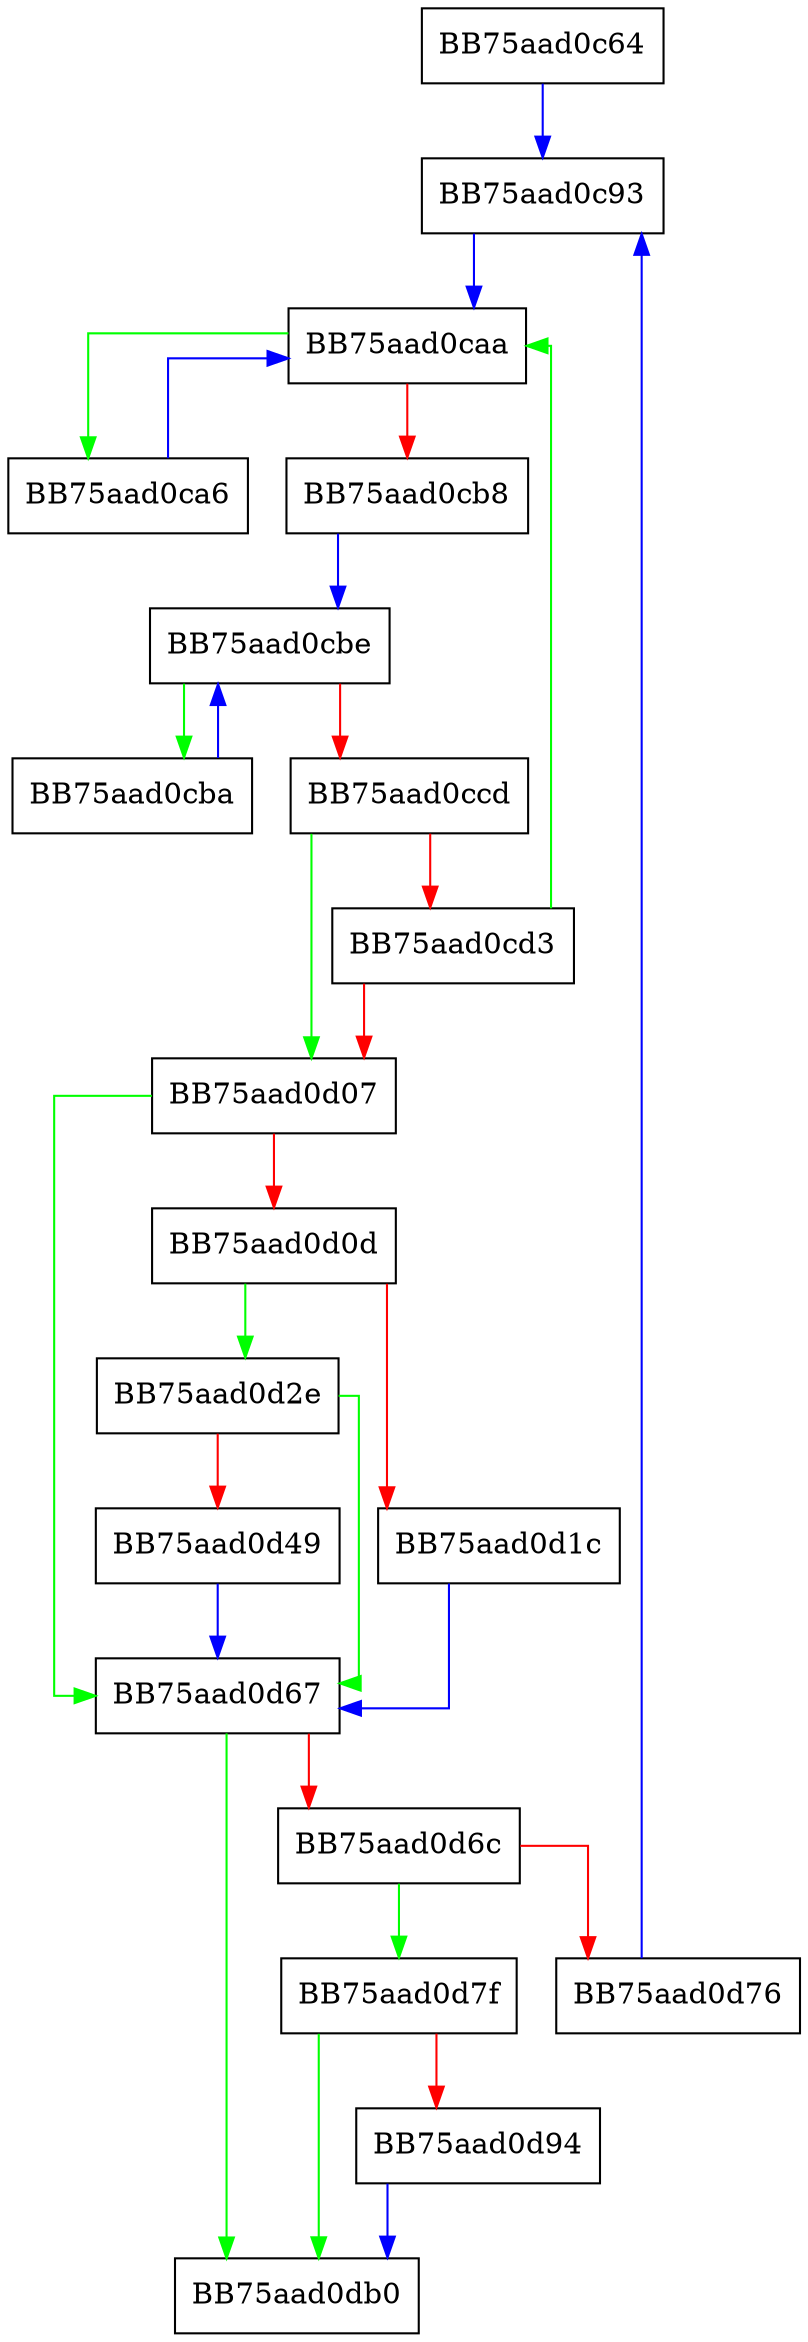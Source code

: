 digraph sort {
  node [shape="box"];
  graph [splines=ortho];
  BB75aad0c64 -> BB75aad0c93 [color="blue"];
  BB75aad0c93 -> BB75aad0caa [color="blue"];
  BB75aad0ca6 -> BB75aad0caa [color="blue"];
  BB75aad0caa -> BB75aad0ca6 [color="green"];
  BB75aad0caa -> BB75aad0cb8 [color="red"];
  BB75aad0cb8 -> BB75aad0cbe [color="blue"];
  BB75aad0cba -> BB75aad0cbe [color="blue"];
  BB75aad0cbe -> BB75aad0cba [color="green"];
  BB75aad0cbe -> BB75aad0ccd [color="red"];
  BB75aad0ccd -> BB75aad0d07 [color="green"];
  BB75aad0ccd -> BB75aad0cd3 [color="red"];
  BB75aad0cd3 -> BB75aad0caa [color="green"];
  BB75aad0cd3 -> BB75aad0d07 [color="red"];
  BB75aad0d07 -> BB75aad0d67 [color="green"];
  BB75aad0d07 -> BB75aad0d0d [color="red"];
  BB75aad0d0d -> BB75aad0d2e [color="green"];
  BB75aad0d0d -> BB75aad0d1c [color="red"];
  BB75aad0d1c -> BB75aad0d67 [color="blue"];
  BB75aad0d2e -> BB75aad0d67 [color="green"];
  BB75aad0d2e -> BB75aad0d49 [color="red"];
  BB75aad0d49 -> BB75aad0d67 [color="blue"];
  BB75aad0d67 -> BB75aad0db0 [color="green"];
  BB75aad0d67 -> BB75aad0d6c [color="red"];
  BB75aad0d6c -> BB75aad0d7f [color="green"];
  BB75aad0d6c -> BB75aad0d76 [color="red"];
  BB75aad0d76 -> BB75aad0c93 [color="blue"];
  BB75aad0d7f -> BB75aad0db0 [color="green"];
  BB75aad0d7f -> BB75aad0d94 [color="red"];
  BB75aad0d94 -> BB75aad0db0 [color="blue"];
}